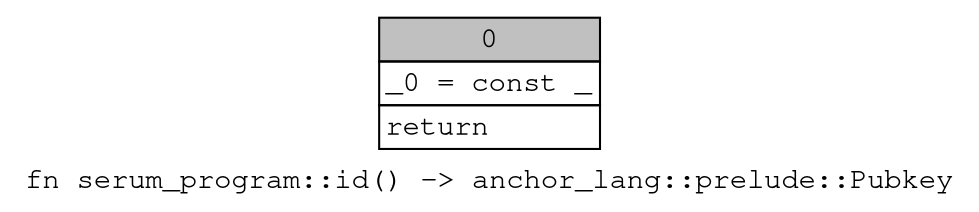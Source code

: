 digraph Mir_0_5442 {
    graph [fontname="Courier, monospace"];
    node [fontname="Courier, monospace"];
    edge [fontname="Courier, monospace"];
    label=<fn serum_program::id() -&gt; anchor_lang::prelude::Pubkey<br align="left"/>>;
    bb0__0_5442 [shape="none", label=<<table border="0" cellborder="1" cellspacing="0"><tr><td bgcolor="gray" align="center" colspan="1">0</td></tr><tr><td align="left" balign="left">_0 = const _<br/></td></tr><tr><td align="left">return</td></tr></table>>];
}
